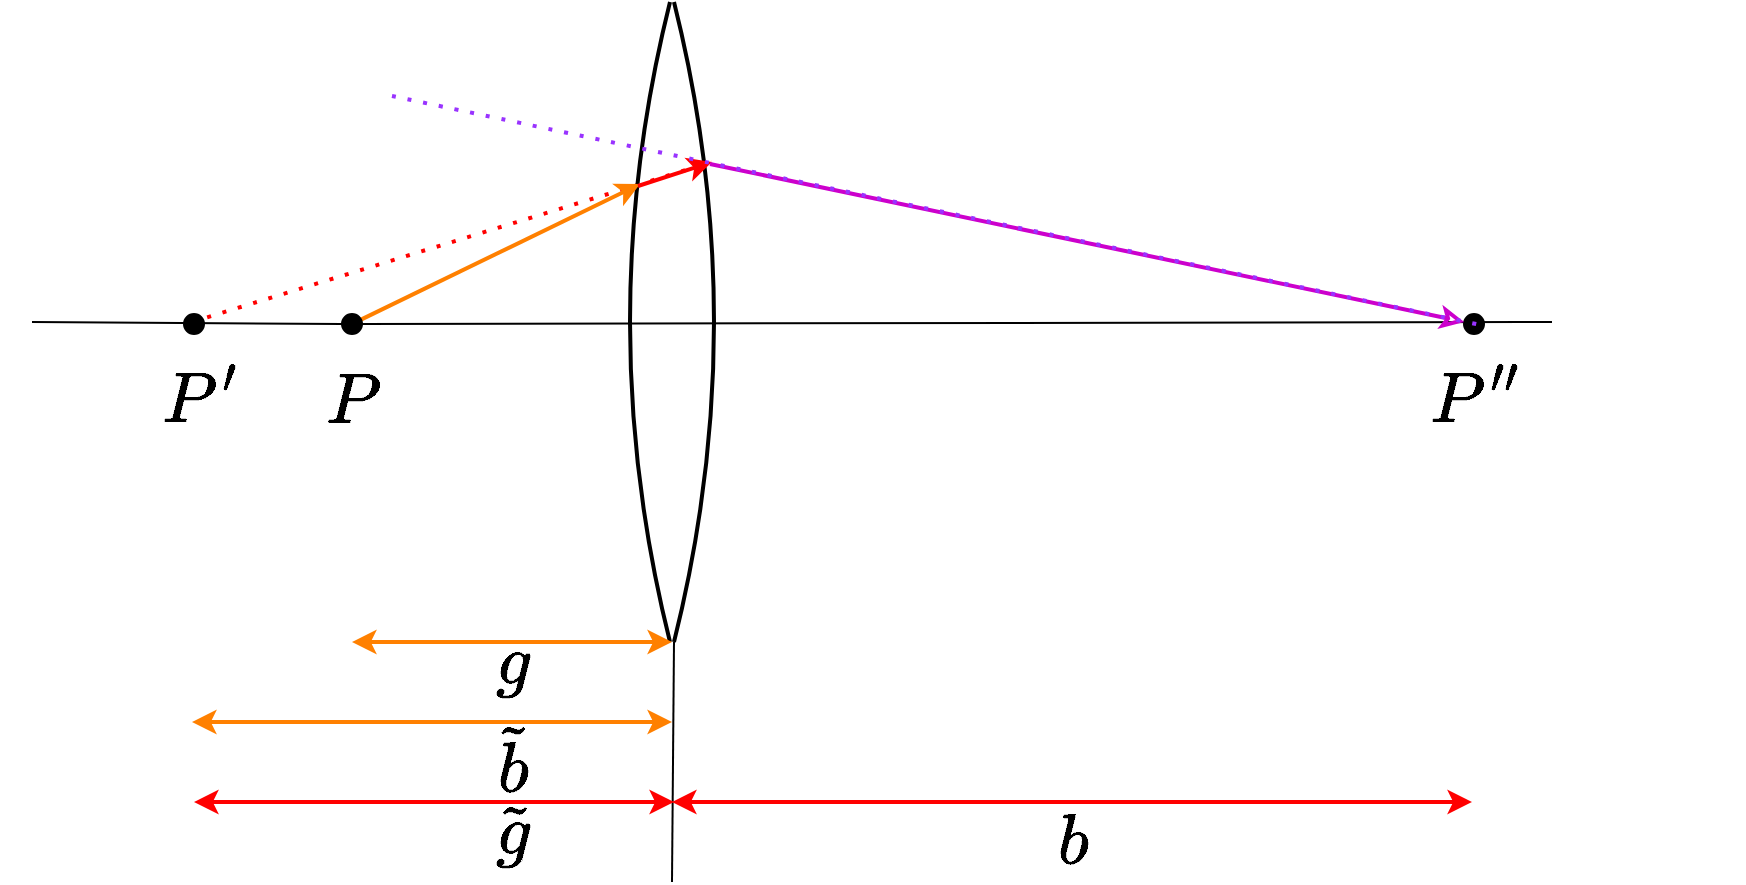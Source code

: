 <mxfile version="17.2.4" type="device"><diagram id="urXxfZ_Bg4bJX7_Yyyi6" name="Seite-1"><mxGraphModel dx="925" dy="615" grid="1" gridSize="10" guides="1" tooltips="1" connect="1" arrows="1" fold="1" page="1" pageScale="1" pageWidth="827" pageHeight="1169" math="1" shadow="0"><root><mxCell id="0"/><mxCell id="1" parent="0"/><mxCell id="guC32Gmo_bWx0YxdJZhg-13" value="" style="endArrow=none;dashed=1;html=1;dashPattern=1 3;strokeWidth=2;fontSize=30;curved=1;strokeColor=#FF0000;" edge="1" parent="1"><mxGeometry width="50" height="50" relative="1" as="geometry"><mxPoint x="120" y="400" as="sourcePoint"/><mxPoint x="380" y="320" as="targetPoint"/></mxGeometry></mxCell><mxCell id="guC32Gmo_bWx0YxdJZhg-1" value="" style="endArrow=none;html=1;strokeWidth=2;curved=1;" edge="1" parent="1"><mxGeometry width="50" height="50" relative="1" as="geometry"><mxPoint x="359" y="560" as="sourcePoint"/><mxPoint x="359" y="240" as="targetPoint"/><Array as="points"><mxPoint x="319" y="400"/></Array></mxGeometry></mxCell><mxCell id="guC32Gmo_bWx0YxdJZhg-2" value="" style="endArrow=none;html=1;strokeWidth=2;curved=1;" edge="1" parent="1"><mxGeometry width="50" height="50" relative="1" as="geometry"><mxPoint x="361" y="560" as="sourcePoint"/><mxPoint x="361" y="240" as="targetPoint"/><Array as="points"><mxPoint x="401" y="400"/></Array></mxGeometry></mxCell><mxCell id="guC32Gmo_bWx0YxdJZhg-3" value="" style="endArrow=none;html=1;strokeWidth=1;curved=1;startArrow=none;" edge="1" parent="1" source="guC32Gmo_bWx0YxdJZhg-4"><mxGeometry width="50" height="50" relative="1" as="geometry"><mxPoint x="40" y="400" as="sourcePoint"/><mxPoint x="800" y="400" as="targetPoint"/></mxGeometry></mxCell><mxCell id="guC32Gmo_bWx0YxdJZhg-6" value="$$P$$" style="text;html=1;resizable=0;autosize=1;align=center;verticalAlign=middle;points=[];fillColor=none;strokeColor=none;rounded=0;fontSize=30;" vertex="1" parent="1"><mxGeometry x="150" y="420" width="100" height="40" as="geometry"/></mxCell><mxCell id="guC32Gmo_bWx0YxdJZhg-7" value="" style="endArrow=classic;html=1;fontSize=30;strokeWidth=2;curved=1;strokeColor=#FF8000;startArrow=none;" edge="1" parent="1" source="guC32Gmo_bWx0YxdJZhg-4"><mxGeometry width="50" height="50" relative="1" as="geometry"><mxPoint x="200" y="400" as="sourcePoint"/><mxPoint x="344" y="331" as="targetPoint"/></mxGeometry></mxCell><mxCell id="guC32Gmo_bWx0YxdJZhg-8" value="" style="endArrow=none;html=1;fontSize=30;strokeWidth=1;curved=1;" edge="1" parent="1"><mxGeometry width="50" height="50" relative="1" as="geometry"><mxPoint x="360" y="680" as="sourcePoint"/><mxPoint x="361" y="560" as="targetPoint"/></mxGeometry></mxCell><mxCell id="guC32Gmo_bWx0YxdJZhg-9" value="" style="endArrow=classic;html=1;fontSize=30;strokeWidth=2;curved=1;exitX=0.5;exitY=1.1;exitDx=0;exitDy=0;exitPerimeter=0;strokeColor=#FF0000;" edge="1" parent="1"><mxGeometry width="50" height="50" relative="1" as="geometry"><mxPoint x="343" y="332" as="sourcePoint"/><mxPoint x="380" y="320" as="targetPoint"/></mxGeometry></mxCell><mxCell id="guC32Gmo_bWx0YxdJZhg-11" value="" style="endArrow=none;html=1;fontSize=30;strokeWidth=2;curved=1;strokeColor=#FF8000;" edge="1" parent="1" target="guC32Gmo_bWx0YxdJZhg-4"><mxGeometry width="50" height="50" relative="1" as="geometry"><mxPoint x="200" y="400" as="sourcePoint"/><mxPoint x="344" y="331" as="targetPoint"/></mxGeometry></mxCell><mxCell id="guC32Gmo_bWx0YxdJZhg-14" value="" style="ellipse;whiteSpace=wrap;html=1;aspect=fixed;fillColor=#000000;" vertex="1" parent="1"><mxGeometry x="116" y="396" width="10" height="10" as="geometry"/></mxCell><mxCell id="guC32Gmo_bWx0YxdJZhg-15" value="" style="ellipse;whiteSpace=wrap;html=1;aspect=fixed;fillColor=#000000;" vertex="1" parent="1"><mxGeometry x="756" y="396" width="10" height="10" as="geometry"/></mxCell><mxCell id="guC32Gmo_bWx0YxdJZhg-16" value="" style="endArrow=classic;html=1;fontSize=30;strokeWidth=2;curved=1;strokeColor=#CC00CC;endFill=0;" edge="1" parent="1" target="guC32Gmo_bWx0YxdJZhg-15"><mxGeometry width="50" height="50" relative="1" as="geometry"><mxPoint x="379" y="321" as="sourcePoint"/><mxPoint x="759" y="401" as="targetPoint"/></mxGeometry></mxCell><mxCell id="guC32Gmo_bWx0YxdJZhg-17" value="" style="endArrow=none;dashed=1;html=1;dashPattern=1 3;strokeWidth=2;fontSize=30;curved=1;entryX=1;entryY=1;entryDx=0;entryDy=0;strokeColor=#9933FF;" edge="1" parent="1"><mxGeometry width="50" height="50" relative="1" as="geometry"><mxPoint x="220" y="287" as="sourcePoint"/><mxPoint x="764.536" y="401.536" as="targetPoint"/></mxGeometry></mxCell><mxCell id="guC32Gmo_bWx0YxdJZhg-18" value="$$P^\prime$$" style="text;html=1;resizable=0;autosize=1;align=center;verticalAlign=middle;points=[];fillColor=none;strokeColor=none;rounded=0;fontSize=30;" vertex="1" parent="1"><mxGeometry x="24" y="419" width="200" height="40" as="geometry"/></mxCell><mxCell id="guC32Gmo_bWx0YxdJZhg-19" value="$$P^{\prime\prime}&lt;br&gt;$$" style="text;html=1;resizable=0;autosize=1;align=center;verticalAlign=middle;points=[];fillColor=none;strokeColor=none;rounded=0;fontSize=30;" vertex="1" parent="1"><mxGeometry x="626" y="399" width="270" height="80" as="geometry"/></mxCell><mxCell id="guC32Gmo_bWx0YxdJZhg-20" value="" style="endArrow=classic;startArrow=classic;html=1;fontSize=30;strokeColor=#FF8000;strokeWidth=2;curved=1;" edge="1" parent="1"><mxGeometry width="50" height="50" relative="1" as="geometry"><mxPoint x="200" y="560" as="sourcePoint"/><mxPoint x="360" y="560" as="targetPoint"/></mxGeometry></mxCell><mxCell id="guC32Gmo_bWx0YxdJZhg-21" value="$$g$$" style="text;html=1;resizable=0;autosize=1;align=center;verticalAlign=middle;points=[];fillColor=none;strokeColor=none;rounded=0;fontSize=30;" vertex="1" parent="1"><mxGeometry x="230" y="550" width="100" height="40" as="geometry"/></mxCell><mxCell id="guC32Gmo_bWx0YxdJZhg-22" value="" style="endArrow=classic;startArrow=classic;html=1;fontSize=30;strokeColor=#FF8000;strokeWidth=2;curved=1;" edge="1" parent="1"><mxGeometry width="50" height="50" relative="1" as="geometry"><mxPoint x="120" y="600" as="sourcePoint"/><mxPoint x="360" y="600" as="targetPoint"/></mxGeometry></mxCell><mxCell id="guC32Gmo_bWx0YxdJZhg-23" value="$$b$$" style="text;html=1;resizable=0;autosize=1;align=center;verticalAlign=middle;points=[];fillColor=none;strokeColor=none;rounded=0;fontSize=30;" vertex="1" parent="1"><mxGeometry x="510" y="640" width="100" height="40" as="geometry"/></mxCell><mxCell id="guC32Gmo_bWx0YxdJZhg-24" value="" style="endArrow=classic;startArrow=classic;html=1;fontSize=30;strokeColor=#FF0000;strokeWidth=2;curved=1;" edge="1" parent="1"><mxGeometry width="50" height="50" relative="1" as="geometry"><mxPoint x="121" y="640" as="sourcePoint"/><mxPoint x="361" y="640" as="targetPoint"/></mxGeometry></mxCell><mxCell id="guC32Gmo_bWx0YxdJZhg-25" value="$$\tilde{b}$$" style="text;html=1;resizable=0;autosize=1;align=center;verticalAlign=middle;points=[];fillColor=none;strokeColor=none;rounded=0;fontSize=30;" vertex="1" parent="1"><mxGeometry x="190" y="600" width="180" height="40" as="geometry"/></mxCell><mxCell id="guC32Gmo_bWx0YxdJZhg-26" value="" style="endArrow=classic;startArrow=classic;html=1;fontSize=30;strokeColor=#FF0000;strokeWidth=2;curved=1;" edge="1" parent="1"><mxGeometry width="50" height="50" relative="1" as="geometry"><mxPoint x="360" y="640" as="sourcePoint"/><mxPoint x="760" y="640" as="targetPoint"/></mxGeometry></mxCell><mxCell id="guC32Gmo_bWx0YxdJZhg-4" value="" style="ellipse;whiteSpace=wrap;html=1;aspect=fixed;fillColor=#000000;" vertex="1" parent="1"><mxGeometry x="195" y="396" width="10" height="10" as="geometry"/></mxCell><mxCell id="guC32Gmo_bWx0YxdJZhg-28" value="" style="endArrow=none;html=1;strokeWidth=1;curved=1;" edge="1" parent="1" target="guC32Gmo_bWx0YxdJZhg-4"><mxGeometry width="50" height="50" relative="1" as="geometry"><mxPoint x="40" y="400" as="sourcePoint"/><mxPoint x="800" y="400" as="targetPoint"/></mxGeometry></mxCell><mxCell id="guC32Gmo_bWx0YxdJZhg-29" value="$$\tilde{g}$$" style="text;html=1;resizable=0;autosize=1;align=center;verticalAlign=middle;points=[];fillColor=none;strokeColor=none;rounded=0;fontSize=30;" vertex="1" parent="1"><mxGeometry x="190" y="635" width="180" height="40" as="geometry"/></mxCell></root></mxGraphModel></diagram></mxfile>